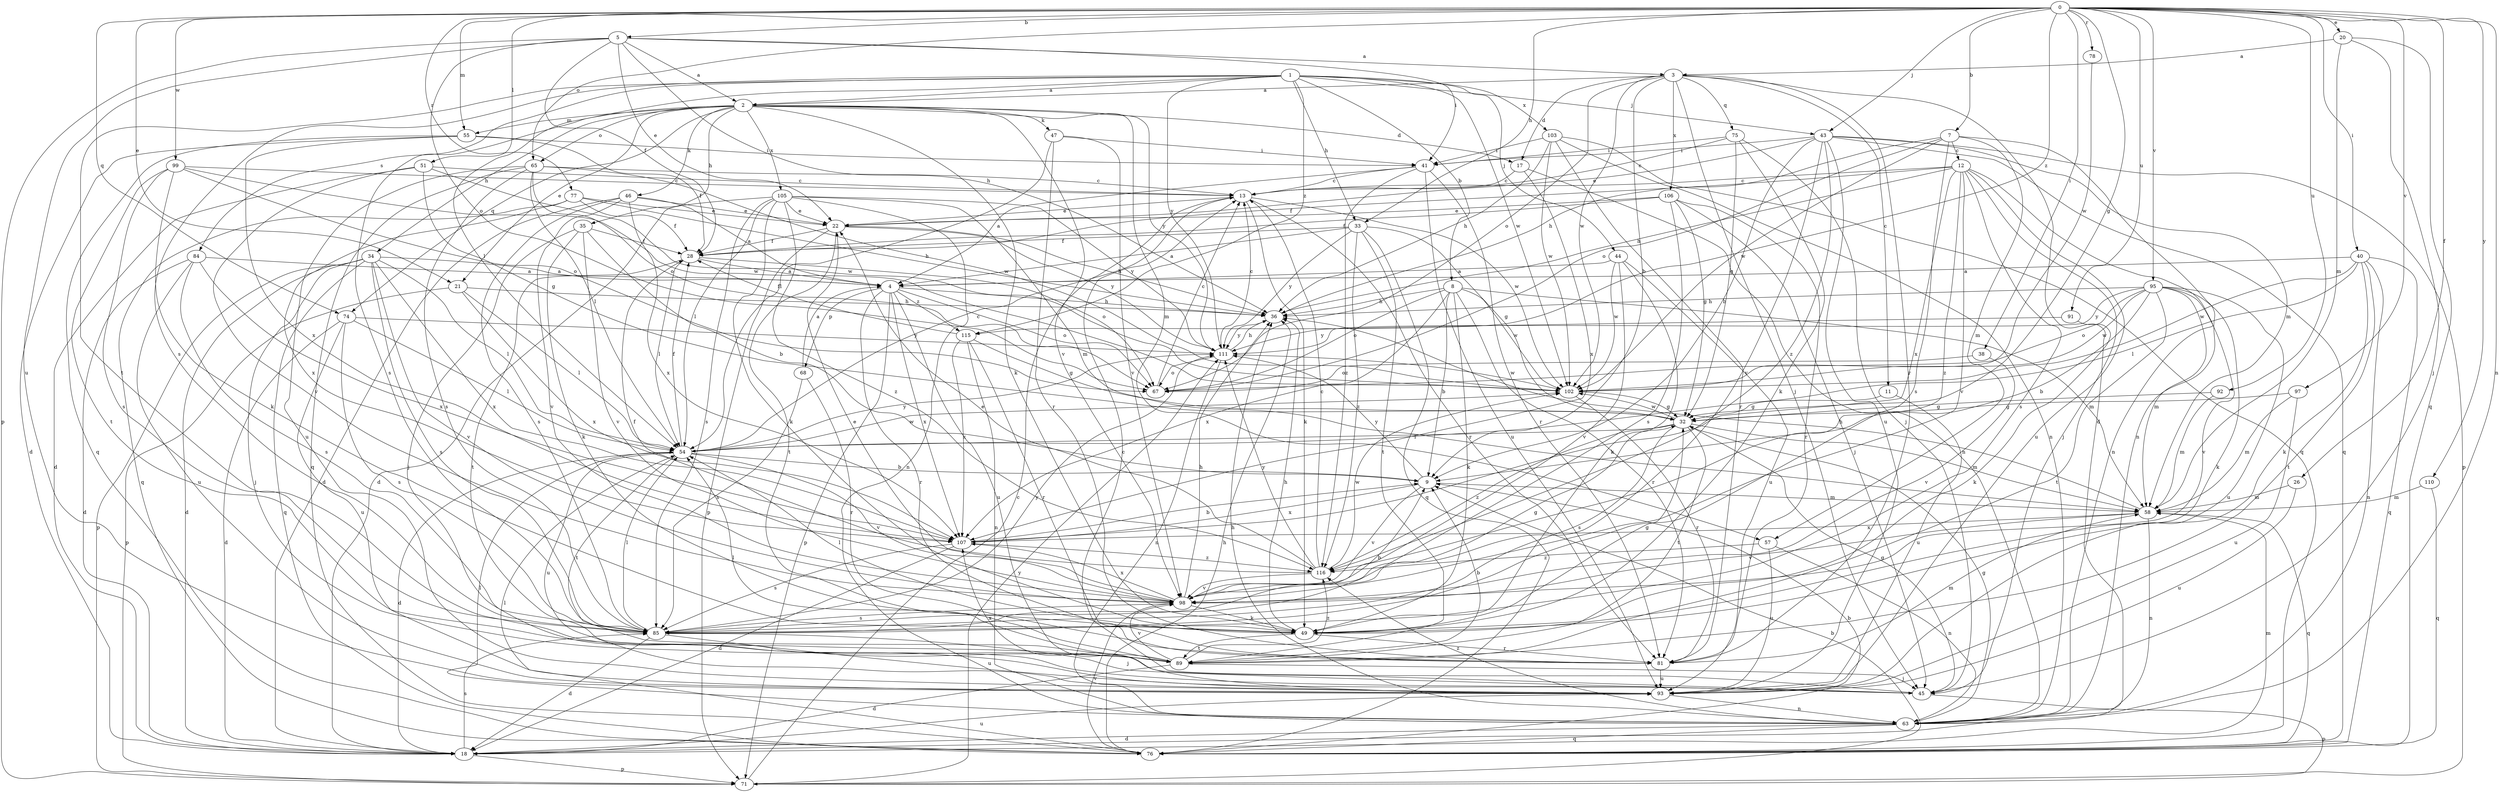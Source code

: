 strict digraph  {
0;
1;
2;
3;
4;
5;
7;
8;
9;
11;
12;
13;
17;
18;
20;
21;
22;
26;
28;
32;
33;
34;
35;
36;
38;
40;
41;
43;
44;
45;
46;
47;
49;
51;
54;
55;
57;
58;
63;
65;
67;
68;
71;
74;
75;
76;
77;
78;
81;
84;
85;
89;
91;
92;
93;
95;
97;
98;
99;
102;
103;
105;
106;
107;
110;
111;
115;
116;
0 -> 5  [label=b];
0 -> 7  [label=b];
0 -> 20  [label=e];
0 -> 21  [label=e];
0 -> 26  [label=f];
0 -> 32  [label=g];
0 -> 33  [label=h];
0 -> 38  [label=i];
0 -> 40  [label=i];
0 -> 43  [label=j];
0 -> 51  [label=l];
0 -> 55  [label=m];
0 -> 63  [label=n];
0 -> 65  [label=o];
0 -> 74  [label=q];
0 -> 77  [label=r];
0 -> 78  [label=r];
0 -> 91  [label=u];
0 -> 92  [label=u];
0 -> 95  [label=v];
0 -> 97  [label=v];
0 -> 99  [label=w];
0 -> 110  [label=y];
0 -> 115  [label=z];
1 -> 2  [label=a];
1 -> 8  [label=b];
1 -> 33  [label=h];
1 -> 43  [label=j];
1 -> 44  [label=j];
1 -> 54  [label=l];
1 -> 84  [label=s];
1 -> 85  [label=s];
1 -> 89  [label=t];
1 -> 102  [label=w];
1 -> 103  [label=x];
1 -> 111  [label=y];
1 -> 115  [label=z];
2 -> 17  [label=d];
2 -> 21  [label=e];
2 -> 34  [label=h];
2 -> 35  [label=h];
2 -> 46  [label=k];
2 -> 47  [label=k];
2 -> 49  [label=k];
2 -> 55  [label=m];
2 -> 57  [label=m];
2 -> 65  [label=o];
2 -> 74  [label=q];
2 -> 85  [label=s];
2 -> 98  [label=v];
2 -> 105  [label=x];
2 -> 111  [label=y];
3 -> 2  [label=a];
3 -> 9  [label=b];
3 -> 11  [label=c];
3 -> 17  [label=d];
3 -> 18  [label=d];
3 -> 45  [label=j];
3 -> 67  [label=o];
3 -> 75  [label=q];
3 -> 81  [label=r];
3 -> 102  [label=w];
3 -> 106  [label=x];
4 -> 36  [label=h];
4 -> 67  [label=o];
4 -> 68  [label=p];
4 -> 71  [label=p];
4 -> 81  [label=r];
4 -> 93  [label=u];
4 -> 107  [label=x];
4 -> 115  [label=z];
5 -> 2  [label=a];
5 -> 3  [label=a];
5 -> 22  [label=e];
5 -> 28  [label=f];
5 -> 36  [label=h];
5 -> 41  [label=i];
5 -> 67  [label=o];
5 -> 71  [label=p];
5 -> 93  [label=u];
7 -> 12  [label=c];
7 -> 36  [label=h];
7 -> 57  [label=m];
7 -> 63  [label=n];
7 -> 67  [label=o];
7 -> 85  [label=s];
7 -> 102  [label=w];
8 -> 9  [label=b];
8 -> 36  [label=h];
8 -> 49  [label=k];
8 -> 58  [label=m];
8 -> 67  [label=o];
8 -> 81  [label=r];
8 -> 102  [label=w];
8 -> 107  [label=x];
9 -> 58  [label=m];
9 -> 98  [label=v];
9 -> 107  [label=x];
9 -> 111  [label=y];
11 -> 32  [label=g];
11 -> 93  [label=u];
12 -> 13  [label=c];
12 -> 28  [label=f];
12 -> 36  [label=h];
12 -> 45  [label=j];
12 -> 63  [label=n];
12 -> 85  [label=s];
12 -> 93  [label=u];
12 -> 98  [label=v];
12 -> 107  [label=x];
12 -> 116  [label=z];
13 -> 22  [label=e];
13 -> 49  [label=k];
13 -> 81  [label=r];
13 -> 102  [label=w];
17 -> 13  [label=c];
17 -> 63  [label=n];
17 -> 107  [label=x];
18 -> 58  [label=m];
18 -> 71  [label=p];
18 -> 85  [label=s];
18 -> 93  [label=u];
20 -> 3  [label=a];
20 -> 45  [label=j];
20 -> 58  [label=m];
20 -> 76  [label=q];
21 -> 36  [label=h];
21 -> 54  [label=l];
21 -> 71  [label=p];
21 -> 107  [label=x];
22 -> 28  [label=f];
22 -> 36  [label=h];
22 -> 71  [label=p];
22 -> 89  [label=t];
22 -> 111  [label=y];
26 -> 58  [label=m];
26 -> 93  [label=u];
28 -> 4  [label=a];
28 -> 54  [label=l];
28 -> 67  [label=o];
28 -> 89  [label=t];
32 -> 54  [label=l];
32 -> 58  [label=m];
32 -> 85  [label=s];
32 -> 89  [label=t];
32 -> 102  [label=w];
32 -> 116  [label=z];
33 -> 4  [label=a];
33 -> 28  [label=f];
33 -> 32  [label=g];
33 -> 76  [label=q];
33 -> 89  [label=t];
33 -> 111  [label=y];
33 -> 116  [label=z];
34 -> 4  [label=a];
34 -> 18  [label=d];
34 -> 45  [label=j];
34 -> 54  [label=l];
34 -> 71  [label=p];
34 -> 76  [label=q];
34 -> 85  [label=s];
34 -> 98  [label=v];
34 -> 107  [label=x];
35 -> 9  [label=b];
35 -> 28  [label=f];
35 -> 45  [label=j];
35 -> 49  [label=k];
35 -> 98  [label=v];
36 -> 111  [label=y];
38 -> 67  [label=o];
38 -> 98  [label=v];
40 -> 4  [label=a];
40 -> 49  [label=k];
40 -> 54  [label=l];
40 -> 63  [label=n];
40 -> 76  [label=q];
40 -> 89  [label=t];
40 -> 102  [label=w];
41 -> 4  [label=a];
41 -> 13  [label=c];
41 -> 81  [label=r];
41 -> 93  [label=u];
41 -> 116  [label=z];
43 -> 9  [label=b];
43 -> 22  [label=e];
43 -> 41  [label=i];
43 -> 58  [label=m];
43 -> 71  [label=p];
43 -> 76  [label=q];
43 -> 93  [label=u];
43 -> 98  [label=v];
43 -> 116  [label=z];
44 -> 4  [label=a];
44 -> 49  [label=k];
44 -> 93  [label=u];
44 -> 98  [label=v];
44 -> 102  [label=w];
45 -> 13  [label=c];
45 -> 32  [label=g];
45 -> 71  [label=p];
45 -> 107  [label=x];
46 -> 4  [label=a];
46 -> 18  [label=d];
46 -> 22  [label=e];
46 -> 85  [label=s];
46 -> 98  [label=v];
46 -> 107  [label=x];
47 -> 41  [label=i];
47 -> 54  [label=l];
47 -> 81  [label=r];
47 -> 98  [label=v];
49 -> 32  [label=g];
49 -> 36  [label=h];
49 -> 54  [label=l];
49 -> 81  [label=r];
49 -> 89  [label=t];
51 -> 13  [label=c];
51 -> 18  [label=d];
51 -> 32  [label=g];
51 -> 98  [label=v];
51 -> 102  [label=w];
54 -> 9  [label=b];
54 -> 13  [label=c];
54 -> 18  [label=d];
54 -> 28  [label=f];
54 -> 89  [label=t];
54 -> 93  [label=u];
54 -> 98  [label=v];
54 -> 102  [label=w];
54 -> 111  [label=y];
55 -> 18  [label=d];
55 -> 28  [label=f];
55 -> 41  [label=i];
55 -> 76  [label=q];
55 -> 107  [label=x];
57 -> 63  [label=n];
57 -> 93  [label=u];
57 -> 116  [label=z];
58 -> 36  [label=h];
58 -> 63  [label=n];
58 -> 76  [label=q];
58 -> 98  [label=v];
58 -> 107  [label=x];
63 -> 18  [label=d];
63 -> 32  [label=g];
63 -> 36  [label=h];
63 -> 54  [label=l];
63 -> 76  [label=q];
63 -> 116  [label=z];
65 -> 13  [label=c];
65 -> 54  [label=l];
65 -> 67  [label=o];
65 -> 76  [label=q];
65 -> 85  [label=s];
65 -> 93  [label=u];
65 -> 102  [label=w];
67 -> 13  [label=c];
68 -> 4  [label=a];
68 -> 81  [label=r];
68 -> 85  [label=s];
71 -> 9  [label=b];
71 -> 13  [label=c];
71 -> 111  [label=y];
74 -> 18  [label=d];
74 -> 54  [label=l];
74 -> 85  [label=s];
74 -> 93  [label=u];
74 -> 111  [label=y];
75 -> 13  [label=c];
75 -> 32  [label=g];
75 -> 41  [label=i];
75 -> 45  [label=j];
75 -> 49  [label=k];
76 -> 9  [label=b];
76 -> 36  [label=h];
76 -> 54  [label=l];
76 -> 98  [label=v];
77 -> 22  [label=e];
77 -> 28  [label=f];
77 -> 36  [label=h];
77 -> 76  [label=q];
77 -> 107  [label=x];
78 -> 102  [label=w];
81 -> 58  [label=m];
81 -> 93  [label=u];
84 -> 4  [label=a];
84 -> 18  [label=d];
84 -> 85  [label=s];
84 -> 93  [label=u];
84 -> 107  [label=x];
85 -> 9  [label=b];
85 -> 18  [label=d];
85 -> 45  [label=j];
85 -> 54  [label=l];
85 -> 93  [label=u];
85 -> 111  [label=y];
89 -> 9  [label=b];
89 -> 18  [label=d];
89 -> 45  [label=j];
89 -> 54  [label=l];
89 -> 98  [label=v];
89 -> 116  [label=z];
91 -> 49  [label=k];
91 -> 111  [label=y];
92 -> 32  [label=g];
92 -> 58  [label=m];
93 -> 63  [label=n];
95 -> 9  [label=b];
95 -> 36  [label=h];
95 -> 49  [label=k];
95 -> 58  [label=m];
95 -> 67  [label=o];
95 -> 89  [label=t];
95 -> 93  [label=u];
95 -> 98  [label=v];
95 -> 102  [label=w];
95 -> 111  [label=y];
97 -> 32  [label=g];
97 -> 58  [label=m];
97 -> 93  [label=u];
98 -> 22  [label=e];
98 -> 32  [label=g];
98 -> 36  [label=h];
98 -> 49  [label=k];
98 -> 85  [label=s];
98 -> 107  [label=x];
99 -> 13  [label=c];
99 -> 49  [label=k];
99 -> 67  [label=o];
99 -> 85  [label=s];
99 -> 89  [label=t];
99 -> 102  [label=w];
102 -> 32  [label=g];
102 -> 81  [label=r];
103 -> 36  [label=h];
103 -> 41  [label=i];
103 -> 63  [label=n];
103 -> 76  [label=q];
103 -> 81  [label=r];
103 -> 102  [label=w];
105 -> 18  [label=d];
105 -> 22  [label=e];
105 -> 49  [label=k];
105 -> 54  [label=l];
105 -> 58  [label=m];
105 -> 63  [label=n];
105 -> 85  [label=s];
105 -> 111  [label=y];
105 -> 116  [label=z];
106 -> 22  [label=e];
106 -> 28  [label=f];
106 -> 32  [label=g];
106 -> 45  [label=j];
106 -> 81  [label=r];
106 -> 85  [label=s];
107 -> 9  [label=b];
107 -> 18  [label=d];
107 -> 85  [label=s];
107 -> 116  [label=z];
110 -> 58  [label=m];
110 -> 76  [label=q];
111 -> 13  [label=c];
111 -> 36  [label=h];
111 -> 63  [label=n];
111 -> 67  [label=o];
111 -> 102  [label=w];
115 -> 28  [label=f];
115 -> 32  [label=g];
115 -> 63  [label=n];
115 -> 81  [label=r];
115 -> 107  [label=x];
116 -> 13  [label=c];
116 -> 22  [label=e];
116 -> 28  [label=f];
116 -> 98  [label=v];
116 -> 102  [label=w];
116 -> 111  [label=y];
}
